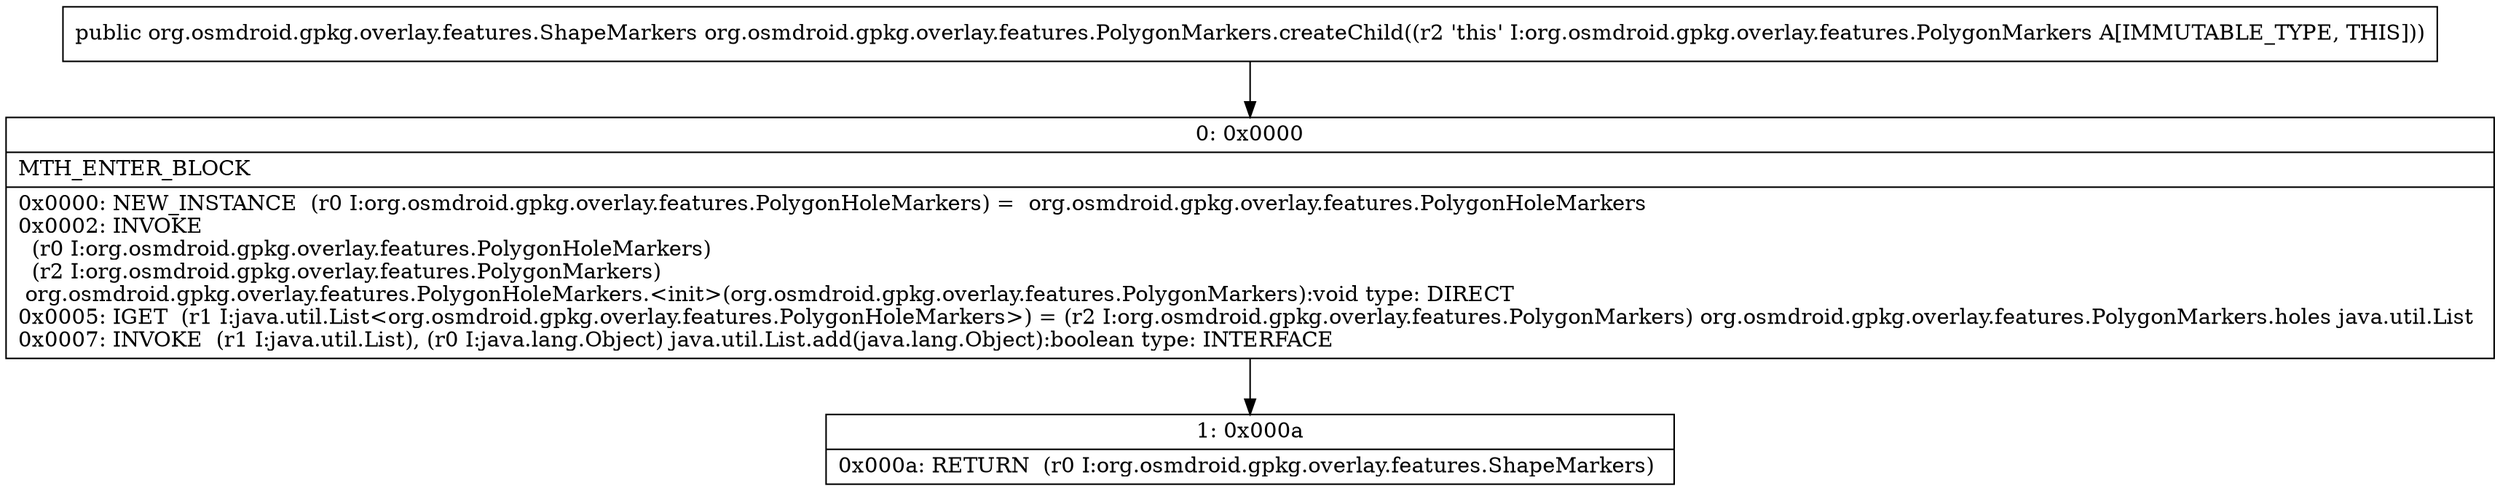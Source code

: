 digraph "CFG fororg.osmdroid.gpkg.overlay.features.PolygonMarkers.createChild()Lorg\/osmdroid\/gpkg\/overlay\/features\/ShapeMarkers;" {
Node_0 [shape=record,label="{0\:\ 0x0000|MTH_ENTER_BLOCK\l|0x0000: NEW_INSTANCE  (r0 I:org.osmdroid.gpkg.overlay.features.PolygonHoleMarkers) =  org.osmdroid.gpkg.overlay.features.PolygonHoleMarkers \l0x0002: INVOKE  \l  (r0 I:org.osmdroid.gpkg.overlay.features.PolygonHoleMarkers)\l  (r2 I:org.osmdroid.gpkg.overlay.features.PolygonMarkers)\l org.osmdroid.gpkg.overlay.features.PolygonHoleMarkers.\<init\>(org.osmdroid.gpkg.overlay.features.PolygonMarkers):void type: DIRECT \l0x0005: IGET  (r1 I:java.util.List\<org.osmdroid.gpkg.overlay.features.PolygonHoleMarkers\>) = (r2 I:org.osmdroid.gpkg.overlay.features.PolygonMarkers) org.osmdroid.gpkg.overlay.features.PolygonMarkers.holes java.util.List \l0x0007: INVOKE  (r1 I:java.util.List), (r0 I:java.lang.Object) java.util.List.add(java.lang.Object):boolean type: INTERFACE \l}"];
Node_1 [shape=record,label="{1\:\ 0x000a|0x000a: RETURN  (r0 I:org.osmdroid.gpkg.overlay.features.ShapeMarkers) \l}"];
MethodNode[shape=record,label="{public org.osmdroid.gpkg.overlay.features.ShapeMarkers org.osmdroid.gpkg.overlay.features.PolygonMarkers.createChild((r2 'this' I:org.osmdroid.gpkg.overlay.features.PolygonMarkers A[IMMUTABLE_TYPE, THIS])) }"];
MethodNode -> Node_0;
Node_0 -> Node_1;
}

